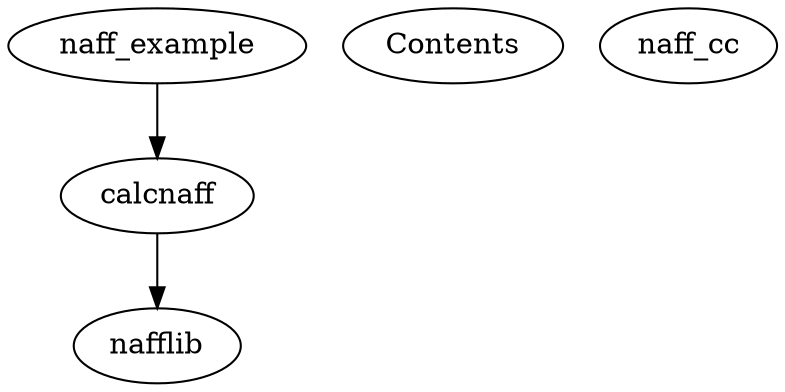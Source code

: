 /* Created by mdot for Matlab */
digraph m2html {
  calcnaff -> nafflib;
  naff_example -> calcnaff;

  Contents [URL="Contents.html"];
  calcnaff [URL="calcnaff.html"];
  naff_cc [URL="naff_cc.html"];
  naff_example [URL="naff_example.html"];
  nafflib [URL="nafflib.html"];
}